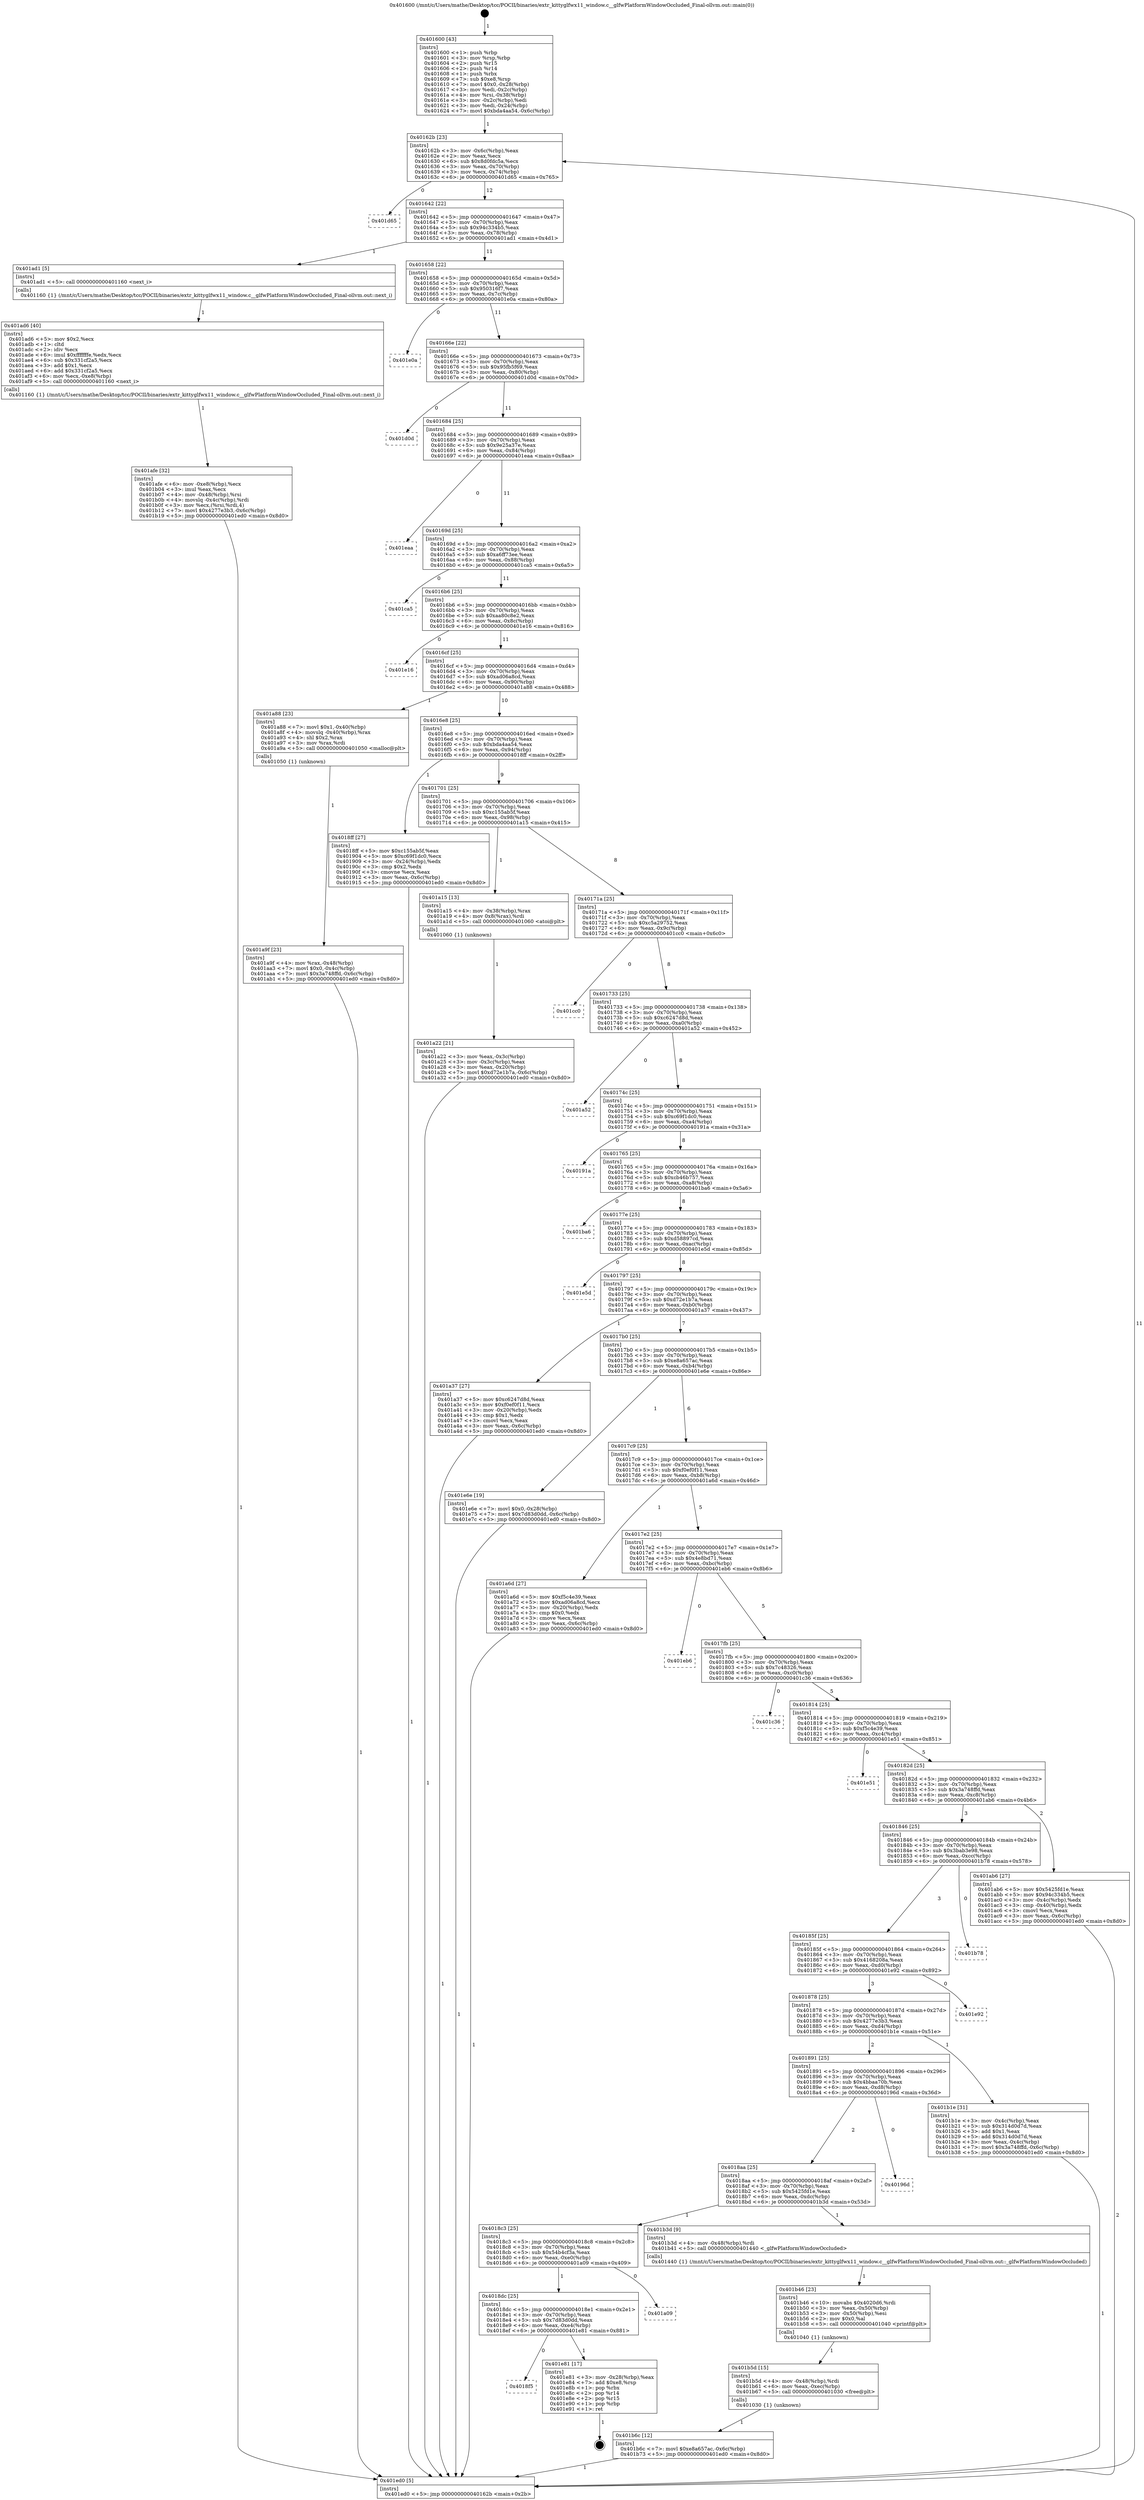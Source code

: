 digraph "0x401600" {
  label = "0x401600 (/mnt/c/Users/mathe/Desktop/tcc/POCII/binaries/extr_kittyglfwx11_window.c__glfwPlatformWindowOccluded_Final-ollvm.out::main(0))"
  labelloc = "t"
  node[shape=record]

  Entry [label="",width=0.3,height=0.3,shape=circle,fillcolor=black,style=filled]
  "0x40162b" [label="{
     0x40162b [23]\l
     | [instrs]\l
     &nbsp;&nbsp;0x40162b \<+3\>: mov -0x6c(%rbp),%eax\l
     &nbsp;&nbsp;0x40162e \<+2\>: mov %eax,%ecx\l
     &nbsp;&nbsp;0x401630 \<+6\>: sub $0x8d0fdc5a,%ecx\l
     &nbsp;&nbsp;0x401636 \<+3\>: mov %eax,-0x70(%rbp)\l
     &nbsp;&nbsp;0x401639 \<+3\>: mov %ecx,-0x74(%rbp)\l
     &nbsp;&nbsp;0x40163c \<+6\>: je 0000000000401d65 \<main+0x765\>\l
  }"]
  "0x401d65" [label="{
     0x401d65\l
  }", style=dashed]
  "0x401642" [label="{
     0x401642 [22]\l
     | [instrs]\l
     &nbsp;&nbsp;0x401642 \<+5\>: jmp 0000000000401647 \<main+0x47\>\l
     &nbsp;&nbsp;0x401647 \<+3\>: mov -0x70(%rbp),%eax\l
     &nbsp;&nbsp;0x40164a \<+5\>: sub $0x94c334b5,%eax\l
     &nbsp;&nbsp;0x40164f \<+3\>: mov %eax,-0x78(%rbp)\l
     &nbsp;&nbsp;0x401652 \<+6\>: je 0000000000401ad1 \<main+0x4d1\>\l
  }"]
  Exit [label="",width=0.3,height=0.3,shape=circle,fillcolor=black,style=filled,peripheries=2]
  "0x401ad1" [label="{
     0x401ad1 [5]\l
     | [instrs]\l
     &nbsp;&nbsp;0x401ad1 \<+5\>: call 0000000000401160 \<next_i\>\l
     | [calls]\l
     &nbsp;&nbsp;0x401160 \{1\} (/mnt/c/Users/mathe/Desktop/tcc/POCII/binaries/extr_kittyglfwx11_window.c__glfwPlatformWindowOccluded_Final-ollvm.out::next_i)\l
  }"]
  "0x401658" [label="{
     0x401658 [22]\l
     | [instrs]\l
     &nbsp;&nbsp;0x401658 \<+5\>: jmp 000000000040165d \<main+0x5d\>\l
     &nbsp;&nbsp;0x40165d \<+3\>: mov -0x70(%rbp),%eax\l
     &nbsp;&nbsp;0x401660 \<+5\>: sub $0x950316f7,%eax\l
     &nbsp;&nbsp;0x401665 \<+3\>: mov %eax,-0x7c(%rbp)\l
     &nbsp;&nbsp;0x401668 \<+6\>: je 0000000000401e0a \<main+0x80a\>\l
  }"]
  "0x4018f5" [label="{
     0x4018f5\l
  }", style=dashed]
  "0x401e0a" [label="{
     0x401e0a\l
  }", style=dashed]
  "0x40166e" [label="{
     0x40166e [22]\l
     | [instrs]\l
     &nbsp;&nbsp;0x40166e \<+5\>: jmp 0000000000401673 \<main+0x73\>\l
     &nbsp;&nbsp;0x401673 \<+3\>: mov -0x70(%rbp),%eax\l
     &nbsp;&nbsp;0x401676 \<+5\>: sub $0x95fb5f69,%eax\l
     &nbsp;&nbsp;0x40167b \<+3\>: mov %eax,-0x80(%rbp)\l
     &nbsp;&nbsp;0x40167e \<+6\>: je 0000000000401d0d \<main+0x70d\>\l
  }"]
  "0x401e81" [label="{
     0x401e81 [17]\l
     | [instrs]\l
     &nbsp;&nbsp;0x401e81 \<+3\>: mov -0x28(%rbp),%eax\l
     &nbsp;&nbsp;0x401e84 \<+7\>: add $0xe8,%rsp\l
     &nbsp;&nbsp;0x401e8b \<+1\>: pop %rbx\l
     &nbsp;&nbsp;0x401e8c \<+2\>: pop %r14\l
     &nbsp;&nbsp;0x401e8e \<+2\>: pop %r15\l
     &nbsp;&nbsp;0x401e90 \<+1\>: pop %rbp\l
     &nbsp;&nbsp;0x401e91 \<+1\>: ret\l
  }"]
  "0x401d0d" [label="{
     0x401d0d\l
  }", style=dashed]
  "0x401684" [label="{
     0x401684 [25]\l
     | [instrs]\l
     &nbsp;&nbsp;0x401684 \<+5\>: jmp 0000000000401689 \<main+0x89\>\l
     &nbsp;&nbsp;0x401689 \<+3\>: mov -0x70(%rbp),%eax\l
     &nbsp;&nbsp;0x40168c \<+5\>: sub $0x9e25a37e,%eax\l
     &nbsp;&nbsp;0x401691 \<+6\>: mov %eax,-0x84(%rbp)\l
     &nbsp;&nbsp;0x401697 \<+6\>: je 0000000000401eaa \<main+0x8aa\>\l
  }"]
  "0x4018dc" [label="{
     0x4018dc [25]\l
     | [instrs]\l
     &nbsp;&nbsp;0x4018dc \<+5\>: jmp 00000000004018e1 \<main+0x2e1\>\l
     &nbsp;&nbsp;0x4018e1 \<+3\>: mov -0x70(%rbp),%eax\l
     &nbsp;&nbsp;0x4018e4 \<+5\>: sub $0x7d83d0dd,%eax\l
     &nbsp;&nbsp;0x4018e9 \<+6\>: mov %eax,-0xe4(%rbp)\l
     &nbsp;&nbsp;0x4018ef \<+6\>: je 0000000000401e81 \<main+0x881\>\l
  }"]
  "0x401eaa" [label="{
     0x401eaa\l
  }", style=dashed]
  "0x40169d" [label="{
     0x40169d [25]\l
     | [instrs]\l
     &nbsp;&nbsp;0x40169d \<+5\>: jmp 00000000004016a2 \<main+0xa2\>\l
     &nbsp;&nbsp;0x4016a2 \<+3\>: mov -0x70(%rbp),%eax\l
     &nbsp;&nbsp;0x4016a5 \<+5\>: sub $0xa6ff73ee,%eax\l
     &nbsp;&nbsp;0x4016aa \<+6\>: mov %eax,-0x88(%rbp)\l
     &nbsp;&nbsp;0x4016b0 \<+6\>: je 0000000000401ca5 \<main+0x6a5\>\l
  }"]
  "0x401a09" [label="{
     0x401a09\l
  }", style=dashed]
  "0x401ca5" [label="{
     0x401ca5\l
  }", style=dashed]
  "0x4016b6" [label="{
     0x4016b6 [25]\l
     | [instrs]\l
     &nbsp;&nbsp;0x4016b6 \<+5\>: jmp 00000000004016bb \<main+0xbb\>\l
     &nbsp;&nbsp;0x4016bb \<+3\>: mov -0x70(%rbp),%eax\l
     &nbsp;&nbsp;0x4016be \<+5\>: sub $0xaa80c8e2,%eax\l
     &nbsp;&nbsp;0x4016c3 \<+6\>: mov %eax,-0x8c(%rbp)\l
     &nbsp;&nbsp;0x4016c9 \<+6\>: je 0000000000401e16 \<main+0x816\>\l
  }"]
  "0x401b6c" [label="{
     0x401b6c [12]\l
     | [instrs]\l
     &nbsp;&nbsp;0x401b6c \<+7\>: movl $0xe8a657ac,-0x6c(%rbp)\l
     &nbsp;&nbsp;0x401b73 \<+5\>: jmp 0000000000401ed0 \<main+0x8d0\>\l
  }"]
  "0x401e16" [label="{
     0x401e16\l
  }", style=dashed]
  "0x4016cf" [label="{
     0x4016cf [25]\l
     | [instrs]\l
     &nbsp;&nbsp;0x4016cf \<+5\>: jmp 00000000004016d4 \<main+0xd4\>\l
     &nbsp;&nbsp;0x4016d4 \<+3\>: mov -0x70(%rbp),%eax\l
     &nbsp;&nbsp;0x4016d7 \<+5\>: sub $0xad06a8cd,%eax\l
     &nbsp;&nbsp;0x4016dc \<+6\>: mov %eax,-0x90(%rbp)\l
     &nbsp;&nbsp;0x4016e2 \<+6\>: je 0000000000401a88 \<main+0x488\>\l
  }"]
  "0x401b5d" [label="{
     0x401b5d [15]\l
     | [instrs]\l
     &nbsp;&nbsp;0x401b5d \<+4\>: mov -0x48(%rbp),%rdi\l
     &nbsp;&nbsp;0x401b61 \<+6\>: mov %eax,-0xec(%rbp)\l
     &nbsp;&nbsp;0x401b67 \<+5\>: call 0000000000401030 \<free@plt\>\l
     | [calls]\l
     &nbsp;&nbsp;0x401030 \{1\} (unknown)\l
  }"]
  "0x401a88" [label="{
     0x401a88 [23]\l
     | [instrs]\l
     &nbsp;&nbsp;0x401a88 \<+7\>: movl $0x1,-0x40(%rbp)\l
     &nbsp;&nbsp;0x401a8f \<+4\>: movslq -0x40(%rbp),%rax\l
     &nbsp;&nbsp;0x401a93 \<+4\>: shl $0x2,%rax\l
     &nbsp;&nbsp;0x401a97 \<+3\>: mov %rax,%rdi\l
     &nbsp;&nbsp;0x401a9a \<+5\>: call 0000000000401050 \<malloc@plt\>\l
     | [calls]\l
     &nbsp;&nbsp;0x401050 \{1\} (unknown)\l
  }"]
  "0x4016e8" [label="{
     0x4016e8 [25]\l
     | [instrs]\l
     &nbsp;&nbsp;0x4016e8 \<+5\>: jmp 00000000004016ed \<main+0xed\>\l
     &nbsp;&nbsp;0x4016ed \<+3\>: mov -0x70(%rbp),%eax\l
     &nbsp;&nbsp;0x4016f0 \<+5\>: sub $0xbda4aa54,%eax\l
     &nbsp;&nbsp;0x4016f5 \<+6\>: mov %eax,-0x94(%rbp)\l
     &nbsp;&nbsp;0x4016fb \<+6\>: je 00000000004018ff \<main+0x2ff\>\l
  }"]
  "0x401b46" [label="{
     0x401b46 [23]\l
     | [instrs]\l
     &nbsp;&nbsp;0x401b46 \<+10\>: movabs $0x4020d6,%rdi\l
     &nbsp;&nbsp;0x401b50 \<+3\>: mov %eax,-0x50(%rbp)\l
     &nbsp;&nbsp;0x401b53 \<+3\>: mov -0x50(%rbp),%esi\l
     &nbsp;&nbsp;0x401b56 \<+2\>: mov $0x0,%al\l
     &nbsp;&nbsp;0x401b58 \<+5\>: call 0000000000401040 \<printf@plt\>\l
     | [calls]\l
     &nbsp;&nbsp;0x401040 \{1\} (unknown)\l
  }"]
  "0x4018ff" [label="{
     0x4018ff [27]\l
     | [instrs]\l
     &nbsp;&nbsp;0x4018ff \<+5\>: mov $0xc155ab5f,%eax\l
     &nbsp;&nbsp;0x401904 \<+5\>: mov $0xc69f1dc0,%ecx\l
     &nbsp;&nbsp;0x401909 \<+3\>: mov -0x24(%rbp),%edx\l
     &nbsp;&nbsp;0x40190c \<+3\>: cmp $0x2,%edx\l
     &nbsp;&nbsp;0x40190f \<+3\>: cmovne %ecx,%eax\l
     &nbsp;&nbsp;0x401912 \<+3\>: mov %eax,-0x6c(%rbp)\l
     &nbsp;&nbsp;0x401915 \<+5\>: jmp 0000000000401ed0 \<main+0x8d0\>\l
  }"]
  "0x401701" [label="{
     0x401701 [25]\l
     | [instrs]\l
     &nbsp;&nbsp;0x401701 \<+5\>: jmp 0000000000401706 \<main+0x106\>\l
     &nbsp;&nbsp;0x401706 \<+3\>: mov -0x70(%rbp),%eax\l
     &nbsp;&nbsp;0x401709 \<+5\>: sub $0xc155ab5f,%eax\l
     &nbsp;&nbsp;0x40170e \<+6\>: mov %eax,-0x98(%rbp)\l
     &nbsp;&nbsp;0x401714 \<+6\>: je 0000000000401a15 \<main+0x415\>\l
  }"]
  "0x401ed0" [label="{
     0x401ed0 [5]\l
     | [instrs]\l
     &nbsp;&nbsp;0x401ed0 \<+5\>: jmp 000000000040162b \<main+0x2b\>\l
  }"]
  "0x401600" [label="{
     0x401600 [43]\l
     | [instrs]\l
     &nbsp;&nbsp;0x401600 \<+1\>: push %rbp\l
     &nbsp;&nbsp;0x401601 \<+3\>: mov %rsp,%rbp\l
     &nbsp;&nbsp;0x401604 \<+2\>: push %r15\l
     &nbsp;&nbsp;0x401606 \<+2\>: push %r14\l
     &nbsp;&nbsp;0x401608 \<+1\>: push %rbx\l
     &nbsp;&nbsp;0x401609 \<+7\>: sub $0xe8,%rsp\l
     &nbsp;&nbsp;0x401610 \<+7\>: movl $0x0,-0x28(%rbp)\l
     &nbsp;&nbsp;0x401617 \<+3\>: mov %edi,-0x2c(%rbp)\l
     &nbsp;&nbsp;0x40161a \<+4\>: mov %rsi,-0x38(%rbp)\l
     &nbsp;&nbsp;0x40161e \<+3\>: mov -0x2c(%rbp),%edi\l
     &nbsp;&nbsp;0x401621 \<+3\>: mov %edi,-0x24(%rbp)\l
     &nbsp;&nbsp;0x401624 \<+7\>: movl $0xbda4aa54,-0x6c(%rbp)\l
  }"]
  "0x4018c3" [label="{
     0x4018c3 [25]\l
     | [instrs]\l
     &nbsp;&nbsp;0x4018c3 \<+5\>: jmp 00000000004018c8 \<main+0x2c8\>\l
     &nbsp;&nbsp;0x4018c8 \<+3\>: mov -0x70(%rbp),%eax\l
     &nbsp;&nbsp;0x4018cb \<+5\>: sub $0x54b4cf3a,%eax\l
     &nbsp;&nbsp;0x4018d0 \<+6\>: mov %eax,-0xe0(%rbp)\l
     &nbsp;&nbsp;0x4018d6 \<+6\>: je 0000000000401a09 \<main+0x409\>\l
  }"]
  "0x401a15" [label="{
     0x401a15 [13]\l
     | [instrs]\l
     &nbsp;&nbsp;0x401a15 \<+4\>: mov -0x38(%rbp),%rax\l
     &nbsp;&nbsp;0x401a19 \<+4\>: mov 0x8(%rax),%rdi\l
     &nbsp;&nbsp;0x401a1d \<+5\>: call 0000000000401060 \<atoi@plt\>\l
     | [calls]\l
     &nbsp;&nbsp;0x401060 \{1\} (unknown)\l
  }"]
  "0x40171a" [label="{
     0x40171a [25]\l
     | [instrs]\l
     &nbsp;&nbsp;0x40171a \<+5\>: jmp 000000000040171f \<main+0x11f\>\l
     &nbsp;&nbsp;0x40171f \<+3\>: mov -0x70(%rbp),%eax\l
     &nbsp;&nbsp;0x401722 \<+5\>: sub $0xc5a29752,%eax\l
     &nbsp;&nbsp;0x401727 \<+6\>: mov %eax,-0x9c(%rbp)\l
     &nbsp;&nbsp;0x40172d \<+6\>: je 0000000000401cc0 \<main+0x6c0\>\l
  }"]
  "0x401a22" [label="{
     0x401a22 [21]\l
     | [instrs]\l
     &nbsp;&nbsp;0x401a22 \<+3\>: mov %eax,-0x3c(%rbp)\l
     &nbsp;&nbsp;0x401a25 \<+3\>: mov -0x3c(%rbp),%eax\l
     &nbsp;&nbsp;0x401a28 \<+3\>: mov %eax,-0x20(%rbp)\l
     &nbsp;&nbsp;0x401a2b \<+7\>: movl $0xd72e1b7a,-0x6c(%rbp)\l
     &nbsp;&nbsp;0x401a32 \<+5\>: jmp 0000000000401ed0 \<main+0x8d0\>\l
  }"]
  "0x401b3d" [label="{
     0x401b3d [9]\l
     | [instrs]\l
     &nbsp;&nbsp;0x401b3d \<+4\>: mov -0x48(%rbp),%rdi\l
     &nbsp;&nbsp;0x401b41 \<+5\>: call 0000000000401440 \<_glfwPlatformWindowOccluded\>\l
     | [calls]\l
     &nbsp;&nbsp;0x401440 \{1\} (/mnt/c/Users/mathe/Desktop/tcc/POCII/binaries/extr_kittyglfwx11_window.c__glfwPlatformWindowOccluded_Final-ollvm.out::_glfwPlatformWindowOccluded)\l
  }"]
  "0x401cc0" [label="{
     0x401cc0\l
  }", style=dashed]
  "0x401733" [label="{
     0x401733 [25]\l
     | [instrs]\l
     &nbsp;&nbsp;0x401733 \<+5\>: jmp 0000000000401738 \<main+0x138\>\l
     &nbsp;&nbsp;0x401738 \<+3\>: mov -0x70(%rbp),%eax\l
     &nbsp;&nbsp;0x40173b \<+5\>: sub $0xc6247d8d,%eax\l
     &nbsp;&nbsp;0x401740 \<+6\>: mov %eax,-0xa0(%rbp)\l
     &nbsp;&nbsp;0x401746 \<+6\>: je 0000000000401a52 \<main+0x452\>\l
  }"]
  "0x4018aa" [label="{
     0x4018aa [25]\l
     | [instrs]\l
     &nbsp;&nbsp;0x4018aa \<+5\>: jmp 00000000004018af \<main+0x2af\>\l
     &nbsp;&nbsp;0x4018af \<+3\>: mov -0x70(%rbp),%eax\l
     &nbsp;&nbsp;0x4018b2 \<+5\>: sub $0x5425fd1e,%eax\l
     &nbsp;&nbsp;0x4018b7 \<+6\>: mov %eax,-0xdc(%rbp)\l
     &nbsp;&nbsp;0x4018bd \<+6\>: je 0000000000401b3d \<main+0x53d\>\l
  }"]
  "0x401a52" [label="{
     0x401a52\l
  }", style=dashed]
  "0x40174c" [label="{
     0x40174c [25]\l
     | [instrs]\l
     &nbsp;&nbsp;0x40174c \<+5\>: jmp 0000000000401751 \<main+0x151\>\l
     &nbsp;&nbsp;0x401751 \<+3\>: mov -0x70(%rbp),%eax\l
     &nbsp;&nbsp;0x401754 \<+5\>: sub $0xc69f1dc0,%eax\l
     &nbsp;&nbsp;0x401759 \<+6\>: mov %eax,-0xa4(%rbp)\l
     &nbsp;&nbsp;0x40175f \<+6\>: je 000000000040191a \<main+0x31a\>\l
  }"]
  "0x40196d" [label="{
     0x40196d\l
  }", style=dashed]
  "0x40191a" [label="{
     0x40191a\l
  }", style=dashed]
  "0x401765" [label="{
     0x401765 [25]\l
     | [instrs]\l
     &nbsp;&nbsp;0x401765 \<+5\>: jmp 000000000040176a \<main+0x16a\>\l
     &nbsp;&nbsp;0x40176a \<+3\>: mov -0x70(%rbp),%eax\l
     &nbsp;&nbsp;0x40176d \<+5\>: sub $0xcb46b757,%eax\l
     &nbsp;&nbsp;0x401772 \<+6\>: mov %eax,-0xa8(%rbp)\l
     &nbsp;&nbsp;0x401778 \<+6\>: je 0000000000401ba6 \<main+0x5a6\>\l
  }"]
  "0x401891" [label="{
     0x401891 [25]\l
     | [instrs]\l
     &nbsp;&nbsp;0x401891 \<+5\>: jmp 0000000000401896 \<main+0x296\>\l
     &nbsp;&nbsp;0x401896 \<+3\>: mov -0x70(%rbp),%eax\l
     &nbsp;&nbsp;0x401899 \<+5\>: sub $0x4bbaa70b,%eax\l
     &nbsp;&nbsp;0x40189e \<+6\>: mov %eax,-0xd8(%rbp)\l
     &nbsp;&nbsp;0x4018a4 \<+6\>: je 000000000040196d \<main+0x36d\>\l
  }"]
  "0x401ba6" [label="{
     0x401ba6\l
  }", style=dashed]
  "0x40177e" [label="{
     0x40177e [25]\l
     | [instrs]\l
     &nbsp;&nbsp;0x40177e \<+5\>: jmp 0000000000401783 \<main+0x183\>\l
     &nbsp;&nbsp;0x401783 \<+3\>: mov -0x70(%rbp),%eax\l
     &nbsp;&nbsp;0x401786 \<+5\>: sub $0xd58897cd,%eax\l
     &nbsp;&nbsp;0x40178b \<+6\>: mov %eax,-0xac(%rbp)\l
     &nbsp;&nbsp;0x401791 \<+6\>: je 0000000000401e5d \<main+0x85d\>\l
  }"]
  "0x401b1e" [label="{
     0x401b1e [31]\l
     | [instrs]\l
     &nbsp;&nbsp;0x401b1e \<+3\>: mov -0x4c(%rbp),%eax\l
     &nbsp;&nbsp;0x401b21 \<+5\>: sub $0x314d0d7d,%eax\l
     &nbsp;&nbsp;0x401b26 \<+3\>: add $0x1,%eax\l
     &nbsp;&nbsp;0x401b29 \<+5\>: add $0x314d0d7d,%eax\l
     &nbsp;&nbsp;0x401b2e \<+3\>: mov %eax,-0x4c(%rbp)\l
     &nbsp;&nbsp;0x401b31 \<+7\>: movl $0x3a748ffd,-0x6c(%rbp)\l
     &nbsp;&nbsp;0x401b38 \<+5\>: jmp 0000000000401ed0 \<main+0x8d0\>\l
  }"]
  "0x401e5d" [label="{
     0x401e5d\l
  }", style=dashed]
  "0x401797" [label="{
     0x401797 [25]\l
     | [instrs]\l
     &nbsp;&nbsp;0x401797 \<+5\>: jmp 000000000040179c \<main+0x19c\>\l
     &nbsp;&nbsp;0x40179c \<+3\>: mov -0x70(%rbp),%eax\l
     &nbsp;&nbsp;0x40179f \<+5\>: sub $0xd72e1b7a,%eax\l
     &nbsp;&nbsp;0x4017a4 \<+6\>: mov %eax,-0xb0(%rbp)\l
     &nbsp;&nbsp;0x4017aa \<+6\>: je 0000000000401a37 \<main+0x437\>\l
  }"]
  "0x401878" [label="{
     0x401878 [25]\l
     | [instrs]\l
     &nbsp;&nbsp;0x401878 \<+5\>: jmp 000000000040187d \<main+0x27d\>\l
     &nbsp;&nbsp;0x40187d \<+3\>: mov -0x70(%rbp),%eax\l
     &nbsp;&nbsp;0x401880 \<+5\>: sub $0x4277e3b3,%eax\l
     &nbsp;&nbsp;0x401885 \<+6\>: mov %eax,-0xd4(%rbp)\l
     &nbsp;&nbsp;0x40188b \<+6\>: je 0000000000401b1e \<main+0x51e\>\l
  }"]
  "0x401a37" [label="{
     0x401a37 [27]\l
     | [instrs]\l
     &nbsp;&nbsp;0x401a37 \<+5\>: mov $0xc6247d8d,%eax\l
     &nbsp;&nbsp;0x401a3c \<+5\>: mov $0xf0ef0f11,%ecx\l
     &nbsp;&nbsp;0x401a41 \<+3\>: mov -0x20(%rbp),%edx\l
     &nbsp;&nbsp;0x401a44 \<+3\>: cmp $0x1,%edx\l
     &nbsp;&nbsp;0x401a47 \<+3\>: cmovl %ecx,%eax\l
     &nbsp;&nbsp;0x401a4a \<+3\>: mov %eax,-0x6c(%rbp)\l
     &nbsp;&nbsp;0x401a4d \<+5\>: jmp 0000000000401ed0 \<main+0x8d0\>\l
  }"]
  "0x4017b0" [label="{
     0x4017b0 [25]\l
     | [instrs]\l
     &nbsp;&nbsp;0x4017b0 \<+5\>: jmp 00000000004017b5 \<main+0x1b5\>\l
     &nbsp;&nbsp;0x4017b5 \<+3\>: mov -0x70(%rbp),%eax\l
     &nbsp;&nbsp;0x4017b8 \<+5\>: sub $0xe8a657ac,%eax\l
     &nbsp;&nbsp;0x4017bd \<+6\>: mov %eax,-0xb4(%rbp)\l
     &nbsp;&nbsp;0x4017c3 \<+6\>: je 0000000000401e6e \<main+0x86e\>\l
  }"]
  "0x401e92" [label="{
     0x401e92\l
  }", style=dashed]
  "0x401e6e" [label="{
     0x401e6e [19]\l
     | [instrs]\l
     &nbsp;&nbsp;0x401e6e \<+7\>: movl $0x0,-0x28(%rbp)\l
     &nbsp;&nbsp;0x401e75 \<+7\>: movl $0x7d83d0dd,-0x6c(%rbp)\l
     &nbsp;&nbsp;0x401e7c \<+5\>: jmp 0000000000401ed0 \<main+0x8d0\>\l
  }"]
  "0x4017c9" [label="{
     0x4017c9 [25]\l
     | [instrs]\l
     &nbsp;&nbsp;0x4017c9 \<+5\>: jmp 00000000004017ce \<main+0x1ce\>\l
     &nbsp;&nbsp;0x4017ce \<+3\>: mov -0x70(%rbp),%eax\l
     &nbsp;&nbsp;0x4017d1 \<+5\>: sub $0xf0ef0f11,%eax\l
     &nbsp;&nbsp;0x4017d6 \<+6\>: mov %eax,-0xb8(%rbp)\l
     &nbsp;&nbsp;0x4017dc \<+6\>: je 0000000000401a6d \<main+0x46d\>\l
  }"]
  "0x40185f" [label="{
     0x40185f [25]\l
     | [instrs]\l
     &nbsp;&nbsp;0x40185f \<+5\>: jmp 0000000000401864 \<main+0x264\>\l
     &nbsp;&nbsp;0x401864 \<+3\>: mov -0x70(%rbp),%eax\l
     &nbsp;&nbsp;0x401867 \<+5\>: sub $0x4168208a,%eax\l
     &nbsp;&nbsp;0x40186c \<+6\>: mov %eax,-0xd0(%rbp)\l
     &nbsp;&nbsp;0x401872 \<+6\>: je 0000000000401e92 \<main+0x892\>\l
  }"]
  "0x401a6d" [label="{
     0x401a6d [27]\l
     | [instrs]\l
     &nbsp;&nbsp;0x401a6d \<+5\>: mov $0xf5c4e39,%eax\l
     &nbsp;&nbsp;0x401a72 \<+5\>: mov $0xad06a8cd,%ecx\l
     &nbsp;&nbsp;0x401a77 \<+3\>: mov -0x20(%rbp),%edx\l
     &nbsp;&nbsp;0x401a7a \<+3\>: cmp $0x0,%edx\l
     &nbsp;&nbsp;0x401a7d \<+3\>: cmove %ecx,%eax\l
     &nbsp;&nbsp;0x401a80 \<+3\>: mov %eax,-0x6c(%rbp)\l
     &nbsp;&nbsp;0x401a83 \<+5\>: jmp 0000000000401ed0 \<main+0x8d0\>\l
  }"]
  "0x4017e2" [label="{
     0x4017e2 [25]\l
     | [instrs]\l
     &nbsp;&nbsp;0x4017e2 \<+5\>: jmp 00000000004017e7 \<main+0x1e7\>\l
     &nbsp;&nbsp;0x4017e7 \<+3\>: mov -0x70(%rbp),%eax\l
     &nbsp;&nbsp;0x4017ea \<+5\>: sub $0x4e8bd71,%eax\l
     &nbsp;&nbsp;0x4017ef \<+6\>: mov %eax,-0xbc(%rbp)\l
     &nbsp;&nbsp;0x4017f5 \<+6\>: je 0000000000401eb6 \<main+0x8b6\>\l
  }"]
  "0x401a9f" [label="{
     0x401a9f [23]\l
     | [instrs]\l
     &nbsp;&nbsp;0x401a9f \<+4\>: mov %rax,-0x48(%rbp)\l
     &nbsp;&nbsp;0x401aa3 \<+7\>: movl $0x0,-0x4c(%rbp)\l
     &nbsp;&nbsp;0x401aaa \<+7\>: movl $0x3a748ffd,-0x6c(%rbp)\l
     &nbsp;&nbsp;0x401ab1 \<+5\>: jmp 0000000000401ed0 \<main+0x8d0\>\l
  }"]
  "0x401b78" [label="{
     0x401b78\l
  }", style=dashed]
  "0x401eb6" [label="{
     0x401eb6\l
  }", style=dashed]
  "0x4017fb" [label="{
     0x4017fb [25]\l
     | [instrs]\l
     &nbsp;&nbsp;0x4017fb \<+5\>: jmp 0000000000401800 \<main+0x200\>\l
     &nbsp;&nbsp;0x401800 \<+3\>: mov -0x70(%rbp),%eax\l
     &nbsp;&nbsp;0x401803 \<+5\>: sub $0x7c48326,%eax\l
     &nbsp;&nbsp;0x401808 \<+6\>: mov %eax,-0xc0(%rbp)\l
     &nbsp;&nbsp;0x40180e \<+6\>: je 0000000000401c36 \<main+0x636\>\l
  }"]
  "0x401afe" [label="{
     0x401afe [32]\l
     | [instrs]\l
     &nbsp;&nbsp;0x401afe \<+6\>: mov -0xe8(%rbp),%ecx\l
     &nbsp;&nbsp;0x401b04 \<+3\>: imul %eax,%ecx\l
     &nbsp;&nbsp;0x401b07 \<+4\>: mov -0x48(%rbp),%rsi\l
     &nbsp;&nbsp;0x401b0b \<+4\>: movslq -0x4c(%rbp),%rdi\l
     &nbsp;&nbsp;0x401b0f \<+3\>: mov %ecx,(%rsi,%rdi,4)\l
     &nbsp;&nbsp;0x401b12 \<+7\>: movl $0x4277e3b3,-0x6c(%rbp)\l
     &nbsp;&nbsp;0x401b19 \<+5\>: jmp 0000000000401ed0 \<main+0x8d0\>\l
  }"]
  "0x401c36" [label="{
     0x401c36\l
  }", style=dashed]
  "0x401814" [label="{
     0x401814 [25]\l
     | [instrs]\l
     &nbsp;&nbsp;0x401814 \<+5\>: jmp 0000000000401819 \<main+0x219\>\l
     &nbsp;&nbsp;0x401819 \<+3\>: mov -0x70(%rbp),%eax\l
     &nbsp;&nbsp;0x40181c \<+5\>: sub $0xf5c4e39,%eax\l
     &nbsp;&nbsp;0x401821 \<+6\>: mov %eax,-0xc4(%rbp)\l
     &nbsp;&nbsp;0x401827 \<+6\>: je 0000000000401e51 \<main+0x851\>\l
  }"]
  "0x401ad6" [label="{
     0x401ad6 [40]\l
     | [instrs]\l
     &nbsp;&nbsp;0x401ad6 \<+5\>: mov $0x2,%ecx\l
     &nbsp;&nbsp;0x401adb \<+1\>: cltd\l
     &nbsp;&nbsp;0x401adc \<+2\>: idiv %ecx\l
     &nbsp;&nbsp;0x401ade \<+6\>: imul $0xfffffffe,%edx,%ecx\l
     &nbsp;&nbsp;0x401ae4 \<+6\>: sub $0x331cf2a5,%ecx\l
     &nbsp;&nbsp;0x401aea \<+3\>: add $0x1,%ecx\l
     &nbsp;&nbsp;0x401aed \<+6\>: add $0x331cf2a5,%ecx\l
     &nbsp;&nbsp;0x401af3 \<+6\>: mov %ecx,-0xe8(%rbp)\l
     &nbsp;&nbsp;0x401af9 \<+5\>: call 0000000000401160 \<next_i\>\l
     | [calls]\l
     &nbsp;&nbsp;0x401160 \{1\} (/mnt/c/Users/mathe/Desktop/tcc/POCII/binaries/extr_kittyglfwx11_window.c__glfwPlatformWindowOccluded_Final-ollvm.out::next_i)\l
  }"]
  "0x401e51" [label="{
     0x401e51\l
  }", style=dashed]
  "0x40182d" [label="{
     0x40182d [25]\l
     | [instrs]\l
     &nbsp;&nbsp;0x40182d \<+5\>: jmp 0000000000401832 \<main+0x232\>\l
     &nbsp;&nbsp;0x401832 \<+3\>: mov -0x70(%rbp),%eax\l
     &nbsp;&nbsp;0x401835 \<+5\>: sub $0x3a748ffd,%eax\l
     &nbsp;&nbsp;0x40183a \<+6\>: mov %eax,-0xc8(%rbp)\l
     &nbsp;&nbsp;0x401840 \<+6\>: je 0000000000401ab6 \<main+0x4b6\>\l
  }"]
  "0x401846" [label="{
     0x401846 [25]\l
     | [instrs]\l
     &nbsp;&nbsp;0x401846 \<+5\>: jmp 000000000040184b \<main+0x24b\>\l
     &nbsp;&nbsp;0x40184b \<+3\>: mov -0x70(%rbp),%eax\l
     &nbsp;&nbsp;0x40184e \<+5\>: sub $0x3bab3e98,%eax\l
     &nbsp;&nbsp;0x401853 \<+6\>: mov %eax,-0xcc(%rbp)\l
     &nbsp;&nbsp;0x401859 \<+6\>: je 0000000000401b78 \<main+0x578\>\l
  }"]
  "0x401ab6" [label="{
     0x401ab6 [27]\l
     | [instrs]\l
     &nbsp;&nbsp;0x401ab6 \<+5\>: mov $0x5425fd1e,%eax\l
     &nbsp;&nbsp;0x401abb \<+5\>: mov $0x94c334b5,%ecx\l
     &nbsp;&nbsp;0x401ac0 \<+3\>: mov -0x4c(%rbp),%edx\l
     &nbsp;&nbsp;0x401ac3 \<+3\>: cmp -0x40(%rbp),%edx\l
     &nbsp;&nbsp;0x401ac6 \<+3\>: cmovl %ecx,%eax\l
     &nbsp;&nbsp;0x401ac9 \<+3\>: mov %eax,-0x6c(%rbp)\l
     &nbsp;&nbsp;0x401acc \<+5\>: jmp 0000000000401ed0 \<main+0x8d0\>\l
  }"]
  Entry -> "0x401600" [label=" 1"]
  "0x40162b" -> "0x401d65" [label=" 0"]
  "0x40162b" -> "0x401642" [label=" 12"]
  "0x401e81" -> Exit [label=" 1"]
  "0x401642" -> "0x401ad1" [label=" 1"]
  "0x401642" -> "0x401658" [label=" 11"]
  "0x4018dc" -> "0x4018f5" [label=" 0"]
  "0x401658" -> "0x401e0a" [label=" 0"]
  "0x401658" -> "0x40166e" [label=" 11"]
  "0x4018dc" -> "0x401e81" [label=" 1"]
  "0x40166e" -> "0x401d0d" [label=" 0"]
  "0x40166e" -> "0x401684" [label=" 11"]
  "0x4018c3" -> "0x4018dc" [label=" 1"]
  "0x401684" -> "0x401eaa" [label=" 0"]
  "0x401684" -> "0x40169d" [label=" 11"]
  "0x4018c3" -> "0x401a09" [label=" 0"]
  "0x40169d" -> "0x401ca5" [label=" 0"]
  "0x40169d" -> "0x4016b6" [label=" 11"]
  "0x401e6e" -> "0x401ed0" [label=" 1"]
  "0x4016b6" -> "0x401e16" [label=" 0"]
  "0x4016b6" -> "0x4016cf" [label=" 11"]
  "0x401b6c" -> "0x401ed0" [label=" 1"]
  "0x4016cf" -> "0x401a88" [label=" 1"]
  "0x4016cf" -> "0x4016e8" [label=" 10"]
  "0x401b5d" -> "0x401b6c" [label=" 1"]
  "0x4016e8" -> "0x4018ff" [label=" 1"]
  "0x4016e8" -> "0x401701" [label=" 9"]
  "0x4018ff" -> "0x401ed0" [label=" 1"]
  "0x401600" -> "0x40162b" [label=" 1"]
  "0x401ed0" -> "0x40162b" [label=" 11"]
  "0x401b46" -> "0x401b5d" [label=" 1"]
  "0x401701" -> "0x401a15" [label=" 1"]
  "0x401701" -> "0x40171a" [label=" 8"]
  "0x401a15" -> "0x401a22" [label=" 1"]
  "0x401a22" -> "0x401ed0" [label=" 1"]
  "0x401b3d" -> "0x401b46" [label=" 1"]
  "0x40171a" -> "0x401cc0" [label=" 0"]
  "0x40171a" -> "0x401733" [label=" 8"]
  "0x4018aa" -> "0x4018c3" [label=" 1"]
  "0x401733" -> "0x401a52" [label=" 0"]
  "0x401733" -> "0x40174c" [label=" 8"]
  "0x4018aa" -> "0x401b3d" [label=" 1"]
  "0x40174c" -> "0x40191a" [label=" 0"]
  "0x40174c" -> "0x401765" [label=" 8"]
  "0x401891" -> "0x4018aa" [label=" 2"]
  "0x401765" -> "0x401ba6" [label=" 0"]
  "0x401765" -> "0x40177e" [label=" 8"]
  "0x401891" -> "0x40196d" [label=" 0"]
  "0x40177e" -> "0x401e5d" [label=" 0"]
  "0x40177e" -> "0x401797" [label=" 8"]
  "0x401b1e" -> "0x401ed0" [label=" 1"]
  "0x401797" -> "0x401a37" [label=" 1"]
  "0x401797" -> "0x4017b0" [label=" 7"]
  "0x401a37" -> "0x401ed0" [label=" 1"]
  "0x401878" -> "0x401b1e" [label=" 1"]
  "0x4017b0" -> "0x401e6e" [label=" 1"]
  "0x4017b0" -> "0x4017c9" [label=" 6"]
  "0x401878" -> "0x401891" [label=" 2"]
  "0x4017c9" -> "0x401a6d" [label=" 1"]
  "0x4017c9" -> "0x4017e2" [label=" 5"]
  "0x401a6d" -> "0x401ed0" [label=" 1"]
  "0x401a88" -> "0x401a9f" [label=" 1"]
  "0x401a9f" -> "0x401ed0" [label=" 1"]
  "0x40185f" -> "0x401e92" [label=" 0"]
  "0x4017e2" -> "0x401eb6" [label=" 0"]
  "0x4017e2" -> "0x4017fb" [label=" 5"]
  "0x40185f" -> "0x401878" [label=" 3"]
  "0x4017fb" -> "0x401c36" [label=" 0"]
  "0x4017fb" -> "0x401814" [label=" 5"]
  "0x401846" -> "0x401b78" [label=" 0"]
  "0x401814" -> "0x401e51" [label=" 0"]
  "0x401814" -> "0x40182d" [label=" 5"]
  "0x401846" -> "0x40185f" [label=" 3"]
  "0x40182d" -> "0x401ab6" [label=" 2"]
  "0x40182d" -> "0x401846" [label=" 3"]
  "0x401ab6" -> "0x401ed0" [label=" 2"]
  "0x401ad1" -> "0x401ad6" [label=" 1"]
  "0x401ad6" -> "0x401afe" [label=" 1"]
  "0x401afe" -> "0x401ed0" [label=" 1"]
}
